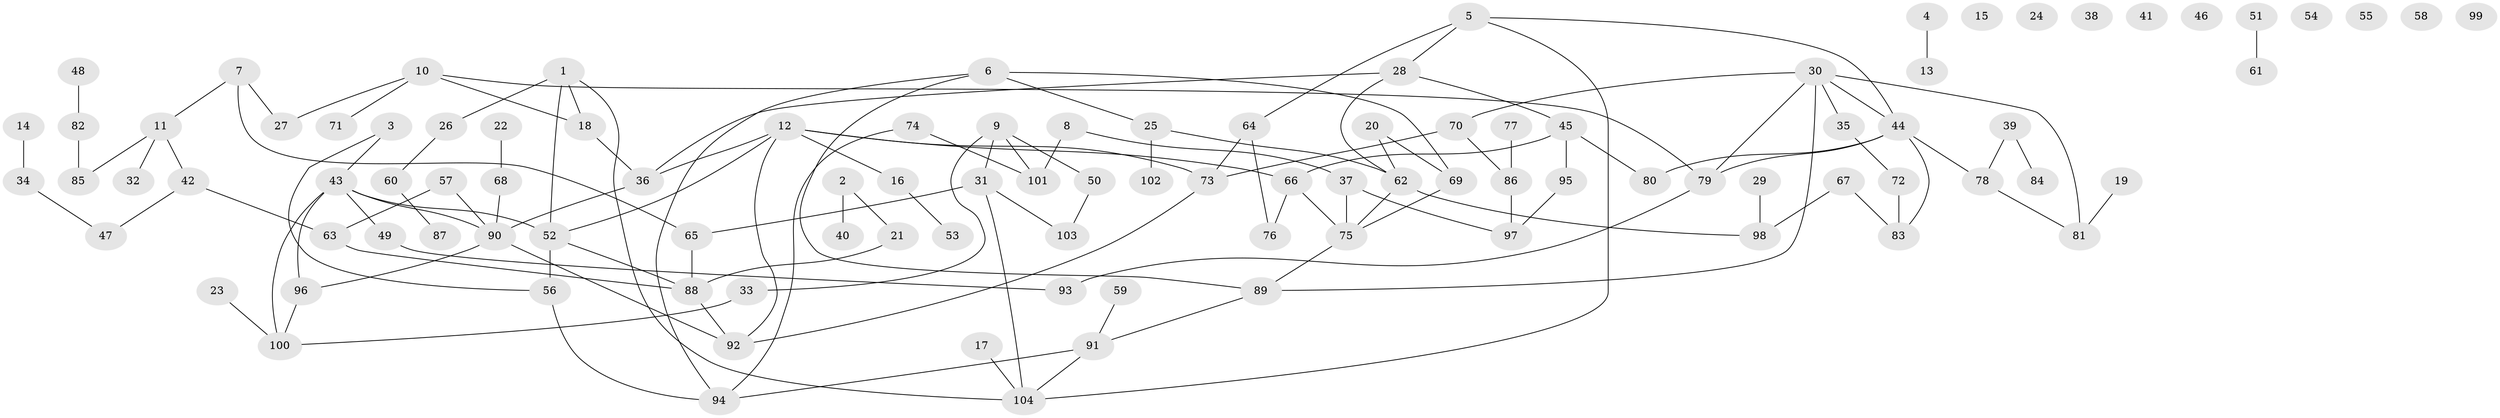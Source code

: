 // Generated by graph-tools (version 1.1) at 2025/49/03/09/25 03:49:06]
// undirected, 104 vertices, 130 edges
graph export_dot {
graph [start="1"]
  node [color=gray90,style=filled];
  1;
  2;
  3;
  4;
  5;
  6;
  7;
  8;
  9;
  10;
  11;
  12;
  13;
  14;
  15;
  16;
  17;
  18;
  19;
  20;
  21;
  22;
  23;
  24;
  25;
  26;
  27;
  28;
  29;
  30;
  31;
  32;
  33;
  34;
  35;
  36;
  37;
  38;
  39;
  40;
  41;
  42;
  43;
  44;
  45;
  46;
  47;
  48;
  49;
  50;
  51;
  52;
  53;
  54;
  55;
  56;
  57;
  58;
  59;
  60;
  61;
  62;
  63;
  64;
  65;
  66;
  67;
  68;
  69;
  70;
  71;
  72;
  73;
  74;
  75;
  76;
  77;
  78;
  79;
  80;
  81;
  82;
  83;
  84;
  85;
  86;
  87;
  88;
  89;
  90;
  91;
  92;
  93;
  94;
  95;
  96;
  97;
  98;
  99;
  100;
  101;
  102;
  103;
  104;
  1 -- 18;
  1 -- 26;
  1 -- 52;
  1 -- 104;
  2 -- 21;
  2 -- 40;
  3 -- 43;
  3 -- 56;
  4 -- 13;
  5 -- 28;
  5 -- 44;
  5 -- 64;
  5 -- 104;
  6 -- 25;
  6 -- 69;
  6 -- 89;
  6 -- 94;
  7 -- 11;
  7 -- 27;
  7 -- 65;
  8 -- 37;
  8 -- 101;
  9 -- 31;
  9 -- 33;
  9 -- 50;
  9 -- 101;
  10 -- 18;
  10 -- 27;
  10 -- 71;
  10 -- 79;
  11 -- 32;
  11 -- 42;
  11 -- 85;
  12 -- 16;
  12 -- 36;
  12 -- 52;
  12 -- 66;
  12 -- 73;
  12 -- 92;
  14 -- 34;
  16 -- 53;
  17 -- 104;
  18 -- 36;
  19 -- 81;
  20 -- 62;
  20 -- 69;
  21 -- 88;
  22 -- 68;
  23 -- 100;
  25 -- 62;
  25 -- 102;
  26 -- 60;
  28 -- 36;
  28 -- 45;
  28 -- 62;
  29 -- 98;
  30 -- 35;
  30 -- 44;
  30 -- 70;
  30 -- 79;
  30 -- 81;
  30 -- 89;
  31 -- 65;
  31 -- 103;
  31 -- 104;
  33 -- 100;
  34 -- 47;
  35 -- 72;
  36 -- 90;
  37 -- 75;
  37 -- 97;
  39 -- 78;
  39 -- 84;
  42 -- 47;
  42 -- 63;
  43 -- 49;
  43 -- 52;
  43 -- 90;
  43 -- 96;
  43 -- 100;
  44 -- 78;
  44 -- 79;
  44 -- 80;
  44 -- 83;
  45 -- 66;
  45 -- 80;
  45 -- 95;
  48 -- 82;
  49 -- 93;
  50 -- 103;
  51 -- 61;
  52 -- 56;
  52 -- 88;
  56 -- 94;
  57 -- 63;
  57 -- 90;
  59 -- 91;
  60 -- 87;
  62 -- 75;
  62 -- 98;
  63 -- 88;
  64 -- 73;
  64 -- 76;
  65 -- 88;
  66 -- 75;
  66 -- 76;
  67 -- 83;
  67 -- 98;
  68 -- 90;
  69 -- 75;
  70 -- 73;
  70 -- 86;
  72 -- 83;
  73 -- 92;
  74 -- 94;
  74 -- 101;
  75 -- 89;
  77 -- 86;
  78 -- 81;
  79 -- 93;
  82 -- 85;
  86 -- 97;
  88 -- 92;
  89 -- 91;
  90 -- 92;
  90 -- 96;
  91 -- 94;
  91 -- 104;
  95 -- 97;
  96 -- 100;
}
